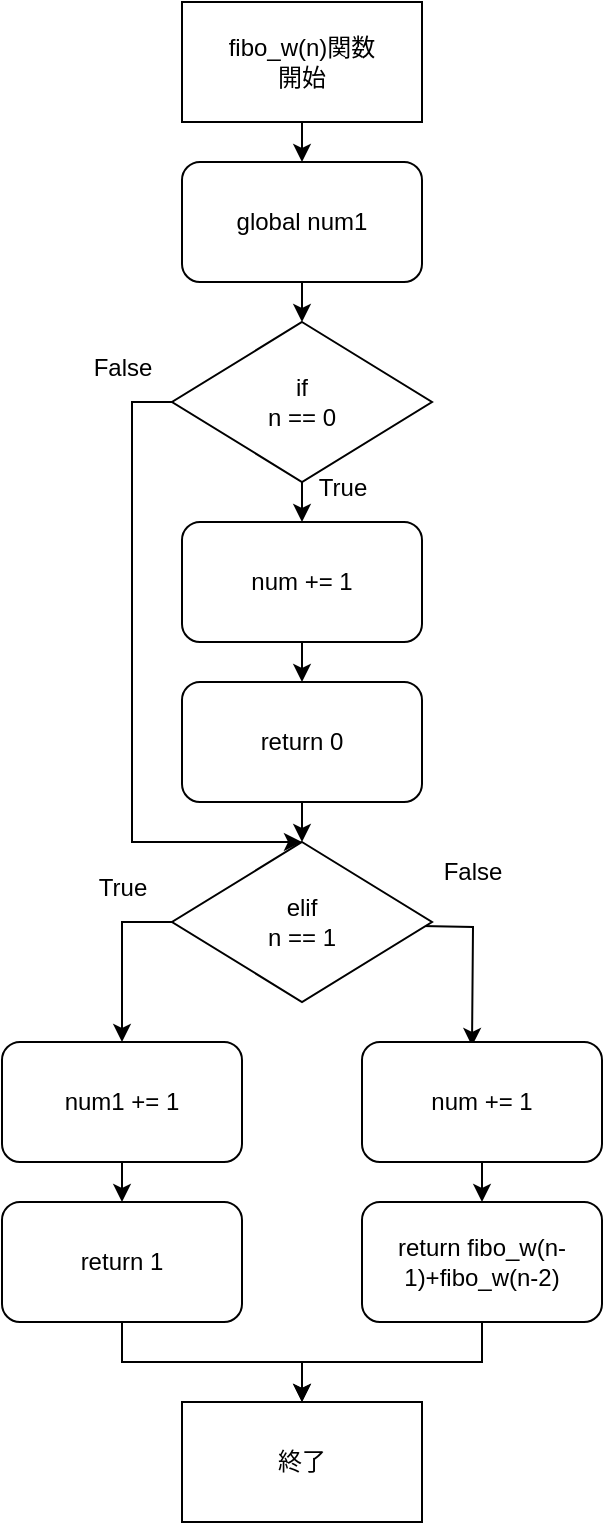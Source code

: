 <mxfile version="24.4.14" type="onedrive">
  <diagram name="ページ1" id="e270IFPBi9IMPY39vvCi">
    <mxGraphModel grid="1" page="1" gridSize="10" guides="1" tooltips="1" connect="1" arrows="1" fold="1" pageScale="1" pageWidth="827" pageHeight="1169" math="0" shadow="0">
      <root>
        <mxCell id="0" />
        <mxCell id="1" parent="0" />
        <mxCell id="7c9RUG23LtjAkj_bUZMY-13" style="edgeStyle=orthogonalEdgeStyle;rounded=0;orthogonalLoop=1;jettySize=auto;html=1;exitX=0.5;exitY=1;exitDx=0;exitDy=0;entryX=0.5;entryY=0;entryDx=0;entryDy=0;" edge="1" parent="1" source="7c9RUG23LtjAkj_bUZMY-1" target="7c9RUG23LtjAkj_bUZMY-2">
          <mxGeometry relative="1" as="geometry" />
        </mxCell>
        <mxCell id="7c9RUG23LtjAkj_bUZMY-1" value="fibo_w(n)関数&lt;div&gt;開始&lt;/div&gt;" style="rounded=0;whiteSpace=wrap;html=1;" vertex="1" parent="1">
          <mxGeometry x="120" y="40" width="120" height="60" as="geometry" />
        </mxCell>
        <mxCell id="7c9RUG23LtjAkj_bUZMY-14" style="edgeStyle=orthogonalEdgeStyle;rounded=0;orthogonalLoop=1;jettySize=auto;html=1;exitX=0.5;exitY=1;exitDx=0;exitDy=0;entryX=0.5;entryY=0;entryDx=0;entryDy=0;" edge="1" parent="1" source="7c9RUG23LtjAkj_bUZMY-2" target="7c9RUG23LtjAkj_bUZMY-4">
          <mxGeometry relative="1" as="geometry" />
        </mxCell>
        <mxCell id="7c9RUG23LtjAkj_bUZMY-2" value="global num1" style="rounded=1;whiteSpace=wrap;html=1;" vertex="1" parent="1">
          <mxGeometry x="120" y="120" width="120" height="60" as="geometry" />
        </mxCell>
        <mxCell id="7c9RUG23LtjAkj_bUZMY-15" style="edgeStyle=orthogonalEdgeStyle;rounded=0;orthogonalLoop=1;jettySize=auto;html=1;exitX=0.5;exitY=1;exitDx=0;exitDy=0;entryX=0.5;entryY=0;entryDx=0;entryDy=0;" edge="1" parent="1" source="7c9RUG23LtjAkj_bUZMY-4" target="7c9RUG23LtjAkj_bUZMY-5">
          <mxGeometry relative="1" as="geometry" />
        </mxCell>
        <mxCell id="7c9RUG23LtjAkj_bUZMY-23" style="edgeStyle=orthogonalEdgeStyle;rounded=0;orthogonalLoop=1;jettySize=auto;html=1;exitX=0;exitY=0.5;exitDx=0;exitDy=0;entryX=0.5;entryY=0;entryDx=0;entryDy=0;" edge="1" parent="1" source="7c9RUG23LtjAkj_bUZMY-4" target="7c9RUG23LtjAkj_bUZMY-7">
          <mxGeometry relative="1" as="geometry">
            <Array as="points">
              <mxPoint x="95" y="240" />
              <mxPoint x="95" y="460" />
            </Array>
          </mxGeometry>
        </mxCell>
        <mxCell id="7c9RUG23LtjAkj_bUZMY-4" value="&lt;div&gt;if&lt;/div&gt;n == 0" style="rhombus;whiteSpace=wrap;html=1;" vertex="1" parent="1">
          <mxGeometry x="115" y="200" width="130" height="80" as="geometry" />
        </mxCell>
        <mxCell id="7c9RUG23LtjAkj_bUZMY-16" style="edgeStyle=orthogonalEdgeStyle;rounded=0;orthogonalLoop=1;jettySize=auto;html=1;exitX=0.5;exitY=1;exitDx=0;exitDy=0;entryX=0.5;entryY=0;entryDx=0;entryDy=0;" edge="1" parent="1" source="7c9RUG23LtjAkj_bUZMY-5" target="7c9RUG23LtjAkj_bUZMY-6">
          <mxGeometry relative="1" as="geometry" />
        </mxCell>
        <mxCell id="7c9RUG23LtjAkj_bUZMY-5" value="num += 1" style="rounded=1;whiteSpace=wrap;html=1;" vertex="1" parent="1">
          <mxGeometry x="120" y="300" width="120" height="60" as="geometry" />
        </mxCell>
        <mxCell id="7c9RUG23LtjAkj_bUZMY-17" style="edgeStyle=orthogonalEdgeStyle;rounded=0;orthogonalLoop=1;jettySize=auto;html=1;exitX=0.5;exitY=1;exitDx=0;exitDy=0;entryX=0.5;entryY=0;entryDx=0;entryDy=0;" edge="1" parent="1" source="7c9RUG23LtjAkj_bUZMY-6" target="7c9RUG23LtjAkj_bUZMY-7">
          <mxGeometry relative="1" as="geometry" />
        </mxCell>
        <mxCell id="7c9RUG23LtjAkj_bUZMY-6" value="return 0" style="rounded=1;whiteSpace=wrap;html=1;" vertex="1" parent="1">
          <mxGeometry x="120" y="380" width="120" height="60" as="geometry" />
        </mxCell>
        <mxCell id="7c9RUG23LtjAkj_bUZMY-18" style="edgeStyle=orthogonalEdgeStyle;rounded=0;orthogonalLoop=1;jettySize=auto;html=1;exitX=0;exitY=0.5;exitDx=0;exitDy=0;entryX=0.5;entryY=0;entryDx=0;entryDy=0;" edge="1" parent="1" source="7c9RUG23LtjAkj_bUZMY-7" target="7c9RUG23LtjAkj_bUZMY-8">
          <mxGeometry relative="1" as="geometry" />
        </mxCell>
        <mxCell id="7c9RUG23LtjAkj_bUZMY-19" style="edgeStyle=orthogonalEdgeStyle;rounded=0;orthogonalLoop=1;jettySize=auto;html=1;exitX=1;exitY=0.5;exitDx=0;exitDy=0;entryX=0.5;entryY=0;entryDx=0;entryDy=0;" edge="1" parent="1">
          <mxGeometry relative="1" as="geometry">
            <mxPoint x="265" y="562" as="targetPoint" />
            <mxPoint x="240" y="502" as="sourcePoint" />
          </mxGeometry>
        </mxCell>
        <mxCell id="7c9RUG23LtjAkj_bUZMY-7" value="&lt;div&gt;elif&lt;/div&gt;n == 1" style="rhombus;whiteSpace=wrap;html=1;" vertex="1" parent="1">
          <mxGeometry x="115" y="460" width="130" height="80" as="geometry" />
        </mxCell>
        <mxCell id="7c9RUG23LtjAkj_bUZMY-20" style="edgeStyle=orthogonalEdgeStyle;rounded=0;orthogonalLoop=1;jettySize=auto;html=1;exitX=0.5;exitY=1;exitDx=0;exitDy=0;entryX=0.5;entryY=0;entryDx=0;entryDy=0;" edge="1" parent="1" source="7c9RUG23LtjAkj_bUZMY-8" target="7c9RUG23LtjAkj_bUZMY-9">
          <mxGeometry relative="1" as="geometry" />
        </mxCell>
        <mxCell id="7c9RUG23LtjAkj_bUZMY-8" value="num1 += 1" style="rounded=1;whiteSpace=wrap;html=1;" vertex="1" parent="1">
          <mxGeometry x="30" y="560" width="120" height="60" as="geometry" />
        </mxCell>
        <mxCell id="7c9RUG23LtjAkj_bUZMY-28" style="edgeStyle=orthogonalEdgeStyle;rounded=0;orthogonalLoop=1;jettySize=auto;html=1;exitX=0.5;exitY=1;exitDx=0;exitDy=0;entryX=0.5;entryY=0;entryDx=0;entryDy=0;" edge="1" parent="1" source="7c9RUG23LtjAkj_bUZMY-9" target="7c9RUG23LtjAkj_bUZMY-12">
          <mxGeometry relative="1" as="geometry">
            <Array as="points">
              <mxPoint x="90" y="720" />
            </Array>
          </mxGeometry>
        </mxCell>
        <mxCell id="7c9RUG23LtjAkj_bUZMY-9" value="return 1" style="rounded=1;whiteSpace=wrap;html=1;" vertex="1" parent="1">
          <mxGeometry x="30" y="640" width="120" height="60" as="geometry" />
        </mxCell>
        <mxCell id="7c9RUG23LtjAkj_bUZMY-21" style="edgeStyle=orthogonalEdgeStyle;rounded=0;orthogonalLoop=1;jettySize=auto;html=1;exitX=0.5;exitY=1;exitDx=0;exitDy=0;entryX=0.5;entryY=0;entryDx=0;entryDy=0;" edge="1" parent="1" source="7c9RUG23LtjAkj_bUZMY-10" target="7c9RUG23LtjAkj_bUZMY-11">
          <mxGeometry relative="1" as="geometry" />
        </mxCell>
        <mxCell id="7c9RUG23LtjAkj_bUZMY-10" value="num += 1" style="rounded=1;whiteSpace=wrap;html=1;" vertex="1" parent="1">
          <mxGeometry x="210" y="560" width="120" height="60" as="geometry" />
        </mxCell>
        <mxCell id="7c9RUG23LtjAkj_bUZMY-29" style="edgeStyle=orthogonalEdgeStyle;rounded=0;orthogonalLoop=1;jettySize=auto;html=1;exitX=0.5;exitY=1;exitDx=0;exitDy=0;entryX=0.5;entryY=0;entryDx=0;entryDy=0;" edge="1" parent="1" source="7c9RUG23LtjAkj_bUZMY-11" target="7c9RUG23LtjAkj_bUZMY-12">
          <mxGeometry relative="1" as="geometry" />
        </mxCell>
        <mxCell id="7c9RUG23LtjAkj_bUZMY-11" value="return fibo_w(n-1)+fibo_w(n-2)" style="rounded=1;whiteSpace=wrap;html=1;" vertex="1" parent="1">
          <mxGeometry x="210" y="640" width="120" height="60" as="geometry" />
        </mxCell>
        <mxCell id="7c9RUG23LtjAkj_bUZMY-12" value="終了" style="rounded=0;whiteSpace=wrap;html=1;" vertex="1" parent="1">
          <mxGeometry x="120" y="740" width="120" height="60" as="geometry" />
        </mxCell>
        <mxCell id="7c9RUG23LtjAkj_bUZMY-22" value="True" style="text;html=1;align=center;verticalAlign=middle;resizable=0;points=[];autosize=1;strokeColor=none;fillColor=none;" vertex="1" parent="1">
          <mxGeometry x="175" y="268" width="50" height="30" as="geometry" />
        </mxCell>
        <mxCell id="7c9RUG23LtjAkj_bUZMY-24" value="False" style="text;html=1;align=center;verticalAlign=middle;resizable=0;points=[];autosize=1;strokeColor=none;fillColor=none;" vertex="1" parent="1">
          <mxGeometry x="65" y="208" width="50" height="30" as="geometry" />
        </mxCell>
        <mxCell id="7c9RUG23LtjAkj_bUZMY-25" value="True" style="text;html=1;align=center;verticalAlign=middle;resizable=0;points=[];autosize=1;strokeColor=none;fillColor=none;" vertex="1" parent="1">
          <mxGeometry x="65" y="468" width="50" height="30" as="geometry" />
        </mxCell>
        <mxCell id="7c9RUG23LtjAkj_bUZMY-26" value="False" style="text;html=1;align=center;verticalAlign=middle;resizable=0;points=[];autosize=1;strokeColor=none;fillColor=none;" vertex="1" parent="1">
          <mxGeometry x="240" y="460" width="50" height="30" as="geometry" />
        </mxCell>
      </root>
    </mxGraphModel>
  </diagram>
</mxfile>
